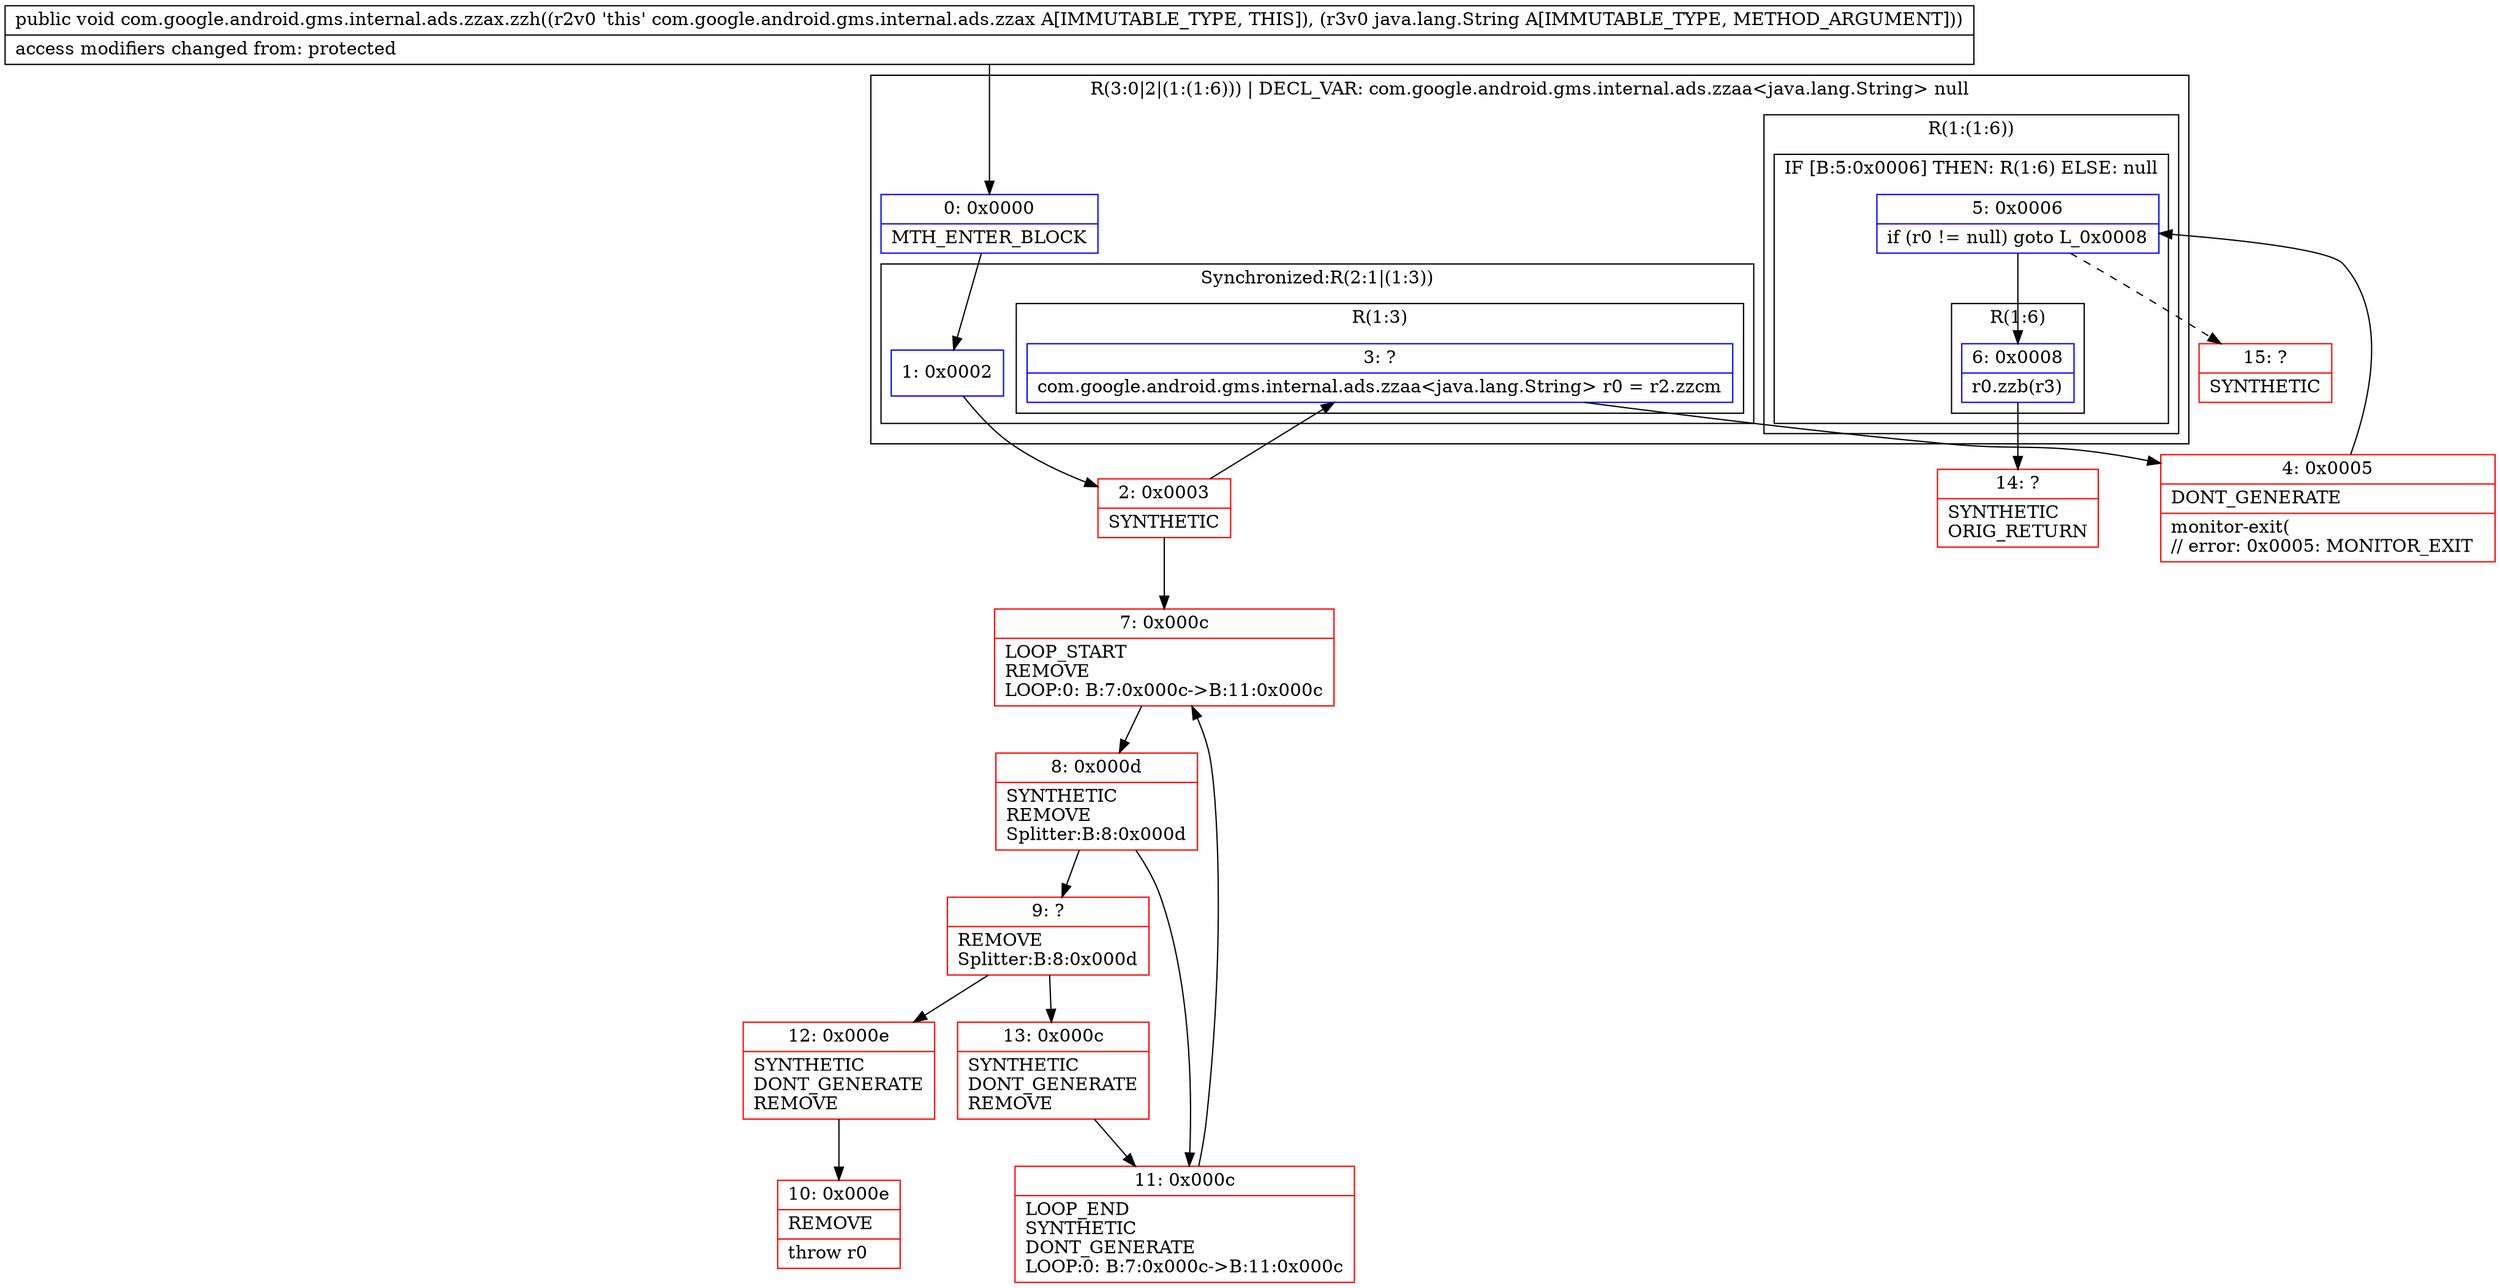 digraph "CFG forcom.google.android.gms.internal.ads.zzax.zzh(Ljava\/lang\/String;)V" {
subgraph cluster_Region_620552883 {
label = "R(3:0|2|(1:(1:6))) | DECL_VAR: com.google.android.gms.internal.ads.zzaa\<java.lang.String\> null\l";
node [shape=record,color=blue];
Node_0 [shape=record,label="{0\:\ 0x0000|MTH_ENTER_BLOCK\l}"];
subgraph cluster_SynchronizedRegion_2136291017 {
label = "Synchronized:R(2:1|(1:3))";
node [shape=record,color=blue];
Node_1 [shape=record,label="{1\:\ 0x0002}"];
subgraph cluster_Region_976116106 {
label = "R(1:3)";
node [shape=record,color=blue];
Node_3 [shape=record,label="{3\:\ ?|com.google.android.gms.internal.ads.zzaa\<java.lang.String\> r0 = r2.zzcm\l}"];
}
}
subgraph cluster_Region_942618409 {
label = "R(1:(1:6))";
node [shape=record,color=blue];
subgraph cluster_IfRegion_239559342 {
label = "IF [B:5:0x0006] THEN: R(1:6) ELSE: null";
node [shape=record,color=blue];
Node_5 [shape=record,label="{5\:\ 0x0006|if (r0 != null) goto L_0x0008\l}"];
subgraph cluster_Region_892558937 {
label = "R(1:6)";
node [shape=record,color=blue];
Node_6 [shape=record,label="{6\:\ 0x0008|r0.zzb(r3)\l}"];
}
}
}
}
Node_2 [shape=record,color=red,label="{2\:\ 0x0003|SYNTHETIC\l}"];
Node_4 [shape=record,color=red,label="{4\:\ 0x0005|DONT_GENERATE\l|monitor\-exit(\l\/\/ error: 0x0005: MONITOR_EXIT  \l}"];
Node_7 [shape=record,color=red,label="{7\:\ 0x000c|LOOP_START\lREMOVE\lLOOP:0: B:7:0x000c\-\>B:11:0x000c\l}"];
Node_8 [shape=record,color=red,label="{8\:\ 0x000d|SYNTHETIC\lREMOVE\lSplitter:B:8:0x000d\l}"];
Node_9 [shape=record,color=red,label="{9\:\ ?|REMOVE\lSplitter:B:8:0x000d\l}"];
Node_10 [shape=record,color=red,label="{10\:\ 0x000e|REMOVE\l|throw r0\l}"];
Node_11 [shape=record,color=red,label="{11\:\ 0x000c|LOOP_END\lSYNTHETIC\lDONT_GENERATE\lLOOP:0: B:7:0x000c\-\>B:11:0x000c\l}"];
Node_12 [shape=record,color=red,label="{12\:\ 0x000e|SYNTHETIC\lDONT_GENERATE\lREMOVE\l}"];
Node_13 [shape=record,color=red,label="{13\:\ 0x000c|SYNTHETIC\lDONT_GENERATE\lREMOVE\l}"];
Node_14 [shape=record,color=red,label="{14\:\ ?|SYNTHETIC\lORIG_RETURN\l}"];
Node_15 [shape=record,color=red,label="{15\:\ ?|SYNTHETIC\l}"];
MethodNode[shape=record,label="{public void com.google.android.gms.internal.ads.zzax.zzh((r2v0 'this' com.google.android.gms.internal.ads.zzax A[IMMUTABLE_TYPE, THIS]), (r3v0 java.lang.String A[IMMUTABLE_TYPE, METHOD_ARGUMENT]))  | access modifiers changed from: protected\l}"];
MethodNode -> Node_0;
Node_0 -> Node_1;
Node_1 -> Node_2;
Node_3 -> Node_4;
Node_5 -> Node_6;
Node_5 -> Node_15[style=dashed];
Node_6 -> Node_14;
Node_2 -> Node_3;
Node_2 -> Node_7;
Node_4 -> Node_5;
Node_7 -> Node_8;
Node_8 -> Node_9;
Node_8 -> Node_11;
Node_9 -> Node_12;
Node_9 -> Node_13;
Node_11 -> Node_7;
Node_12 -> Node_10;
Node_13 -> Node_11;
}

